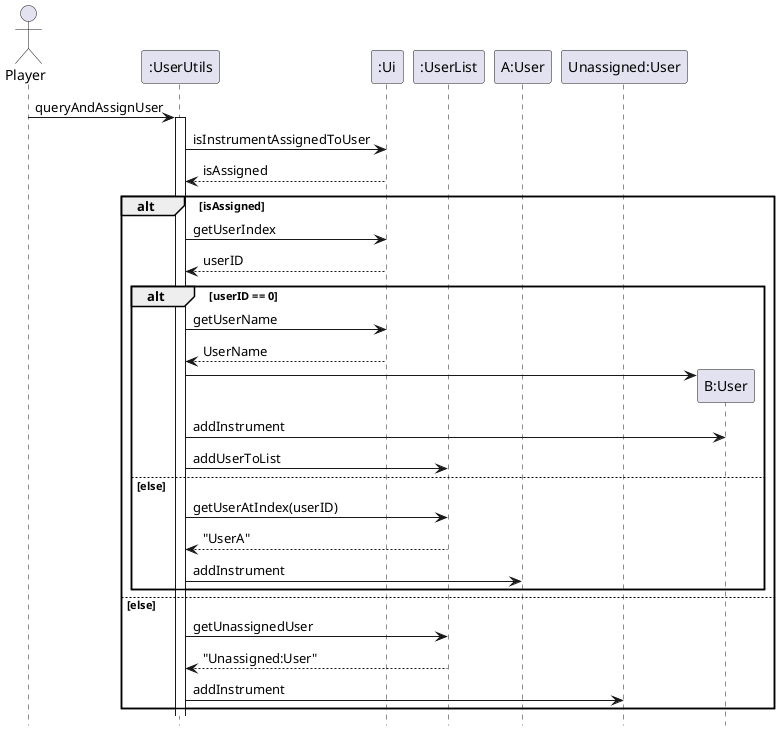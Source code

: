 @startuml
hide footbox
actor Player
participant UserUtils as ":UserUtils"
participant Ui as ":Ui"
participant UserList as ":UserList"
participant UserA as "A:User"
participant UnassignedUser as "Unassigned:User"

Player -> UserUtils : queryAndAssignUser
activate UserUtils
UserUtils -> Ui : isInstrumentAssignedToUser
UserUtils <-- Ui : isAssigned

alt isAssigned
    UserUtils -> Ui : getUserIndex
    UserUtils <-- Ui : userID
    alt userID == 0
        UserUtils -> Ui : getUserName
        UserUtils <-- Ui : UserName
        create UserB as "B:User"
        UserUtils -> UserB
        UserUtils -> UserB : addInstrument
        UserUtils -> UserList : addUserToList
    else else
        UserUtils -> UserList : getUserAtIndex(userID)
        UserUtils <-- UserList : "UserA"
        UserUtils -> UserA : addInstrument
    end
else else
    UserUtils -> UserList : getUnassignedUser
    UserUtils <-- UserList : "Unassigned:User"
    UserUtils -> UnassignedUser : addInstrument
end
@enduml